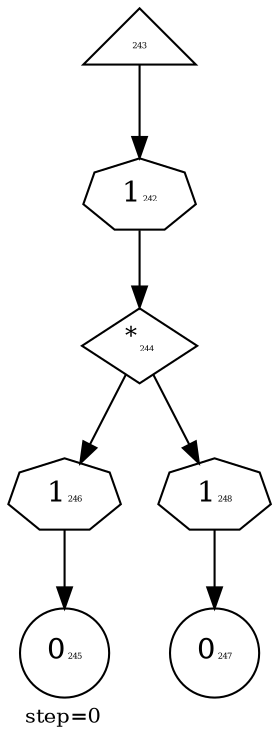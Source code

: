 digraph {
  graph  [labelloc=bottom,labeljust=left,fontsize="10",label="step=0"];
  "243" [shape=triangle,peripheries="1",label=<<FONT POINT-SIZE='4'>243</FONT>>,labelfontcolor=black,color=black];
  "244" [shape=diamond,peripheries="1",label=<<SUP>*</SUP><FONT POINT-SIZE='4'>244</FONT>>,labelfontcolor=black,color=black];
  "245" [shape=circle,peripheries="1",label=<0<FONT POINT-SIZE='4'>245</FONT>>,labelfontcolor=black,color=black];
  "247" [shape=circle,peripheries="1",label=<0<FONT POINT-SIZE='4'>247</FONT>>,labelfontcolor=black,color=black];
  "242" [label=<1<FONT POINT-SIZE='4'>242</FONT>>,peripheries="1",color=black,shape=septagon];
  "243" -> "242" [color=black];
  "242" -> "244" [color=black];
  "246" [label=<1<FONT POINT-SIZE='4'>246</FONT>>,peripheries="1",color=black,shape=septagon];
  "244" -> "246" [color=black];
  "246" -> "245" [color=black];
  "248" [label=<1<FONT POINT-SIZE='4'>248</FONT>>,peripheries="1",color=black,shape=septagon];
  "244" -> "248" [color=black];
  "248" -> "247" [color=black];
}
